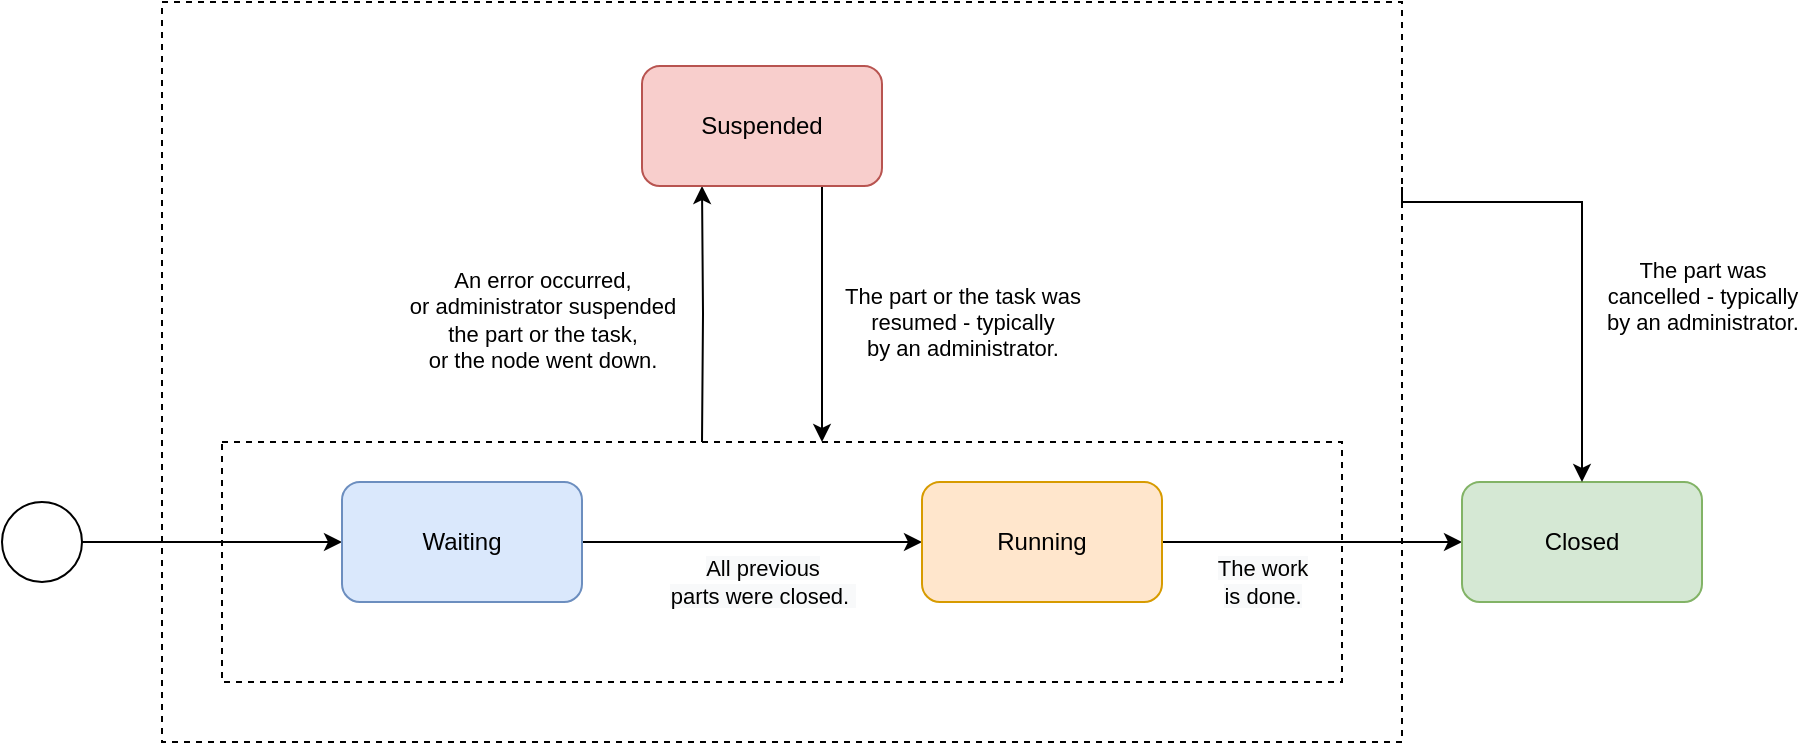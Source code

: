 <mxfile version="13.9.9" type="device"><diagram id="ls3L0BB-Vhgd3Z5H0Qfc" name="Page-1"><mxGraphModel dx="1913" dy="966" grid="1" gridSize="10" guides="1" tooltips="1" connect="1" arrows="1" fold="1" page="1" pageScale="1" pageWidth="827" pageHeight="1169" math="0" shadow="0"><root><mxCell id="0"/><mxCell id="1" parent="0"/><mxCell id="VIervndV2przQaAgcxaG-7" value="" style="rounded=0;whiteSpace=wrap;html=1;fillColor=none;dashed=1;labelPosition=right;verticalLabelPosition=top;align=left;verticalAlign=bottom;" parent="1" vertex="1"><mxGeometry y="90" width="620" height="370" as="geometry"/></mxCell><mxCell id="VIervndV2przQaAgcxaG-21" value="" style="rounded=0;whiteSpace=wrap;html=1;fillColor=none;dashed=1;labelPosition=right;verticalLabelPosition=top;align=left;verticalAlign=bottom;" parent="1" vertex="1"><mxGeometry x="30" y="310" width="560" height="120" as="geometry"/></mxCell><mxCell id="VIervndV2przQaAgcxaG-8" style="edgeStyle=orthogonalEdgeStyle;rounded=0;orthogonalLoop=1;jettySize=auto;html=1;exitX=1;exitY=0.5;exitDx=0;exitDy=0;entryX=0;entryY=0.5;entryDx=0;entryDy=0;" parent="1" source="VIervndV2przQaAgcxaG-9" target="VIervndV2przQaAgcxaG-11" edge="1"><mxGeometry relative="1" as="geometry"/></mxCell><mxCell id="VIervndV2przQaAgcxaG-9" value="" style="ellipse;whiteSpace=wrap;html=1;aspect=fixed;" parent="1" vertex="1"><mxGeometry x="-80" y="340" width="40" height="40" as="geometry"/></mxCell><mxCell id="VIervndV2przQaAgcxaG-10" value="&lt;span style=&quot;background-color: rgb(248 , 249 , 250)&quot;&gt;All previous&lt;br&gt;parts were closed.&amp;nbsp;&lt;/span&gt;" style="edgeStyle=orthogonalEdgeStyle;rounded=0;orthogonalLoop=1;jettySize=auto;html=1;exitX=1;exitY=0.5;exitDx=0;exitDy=0;entryX=0;entryY=0.5;entryDx=0;entryDy=0;" parent="1" source="VIervndV2przQaAgcxaG-11" target="VIervndV2przQaAgcxaG-14" edge="1"><mxGeometry x="0.059" y="-20" relative="1" as="geometry"><mxPoint as="offset"/></mxGeometry></mxCell><mxCell id="VIervndV2przQaAgcxaG-11" value="Waiting" style="rounded=1;whiteSpace=wrap;html=1;fillColor=#dae8fc;strokeColor=#6c8ebf;" parent="1" vertex="1"><mxGeometry x="90" y="330" width="120" height="60" as="geometry"/></mxCell><mxCell id="VIervndV2przQaAgcxaG-12" value="&lt;span style=&quot;background-color: rgb(248 , 249 , 250)&quot;&gt;The work&lt;br&gt;is done.&lt;/span&gt;" style="edgeStyle=orthogonalEdgeStyle;rounded=0;orthogonalLoop=1;jettySize=auto;html=1;exitX=1;exitY=0.5;exitDx=0;exitDy=0;" parent="1" source="VIervndV2przQaAgcxaG-14" target="VIervndV2przQaAgcxaG-15" edge="1"><mxGeometry x="-0.333" y="-20" relative="1" as="geometry"><mxPoint as="offset"/></mxGeometry></mxCell><mxCell id="VIervndV2przQaAgcxaG-13" value="An error occurred,&lt;br&gt;or administrator suspended&lt;br&gt;the part or the task,&lt;br&gt;or the node went down." style="edgeStyle=orthogonalEdgeStyle;rounded=0;orthogonalLoop=1;jettySize=auto;html=1;entryX=0.25;entryY=1;entryDx=0;entryDy=0;" parent="1" target="VIervndV2przQaAgcxaG-17" edge="1"><mxGeometry x="-0.062" y="80" relative="1" as="geometry"><mxPoint as="offset"/><mxPoint x="270" y="310" as="sourcePoint"/></mxGeometry></mxCell><mxCell id="VIervndV2przQaAgcxaG-14" value="Running" style="rounded=1;whiteSpace=wrap;html=1;fillColor=#ffe6cc;strokeColor=#d79b00;" parent="1" vertex="1"><mxGeometry x="380" y="330" width="120" height="60" as="geometry"/></mxCell><mxCell id="VIervndV2przQaAgcxaG-15" value="Closed" style="rounded=1;whiteSpace=wrap;html=1;fillColor=#d5e8d4;strokeColor=#82b366;" parent="1" vertex="1"><mxGeometry x="650" y="330" width="120" height="60" as="geometry"/></mxCell><mxCell id="VIervndV2przQaAgcxaG-16" value="The part or the task was&lt;br&gt;resumed - typically&lt;br&gt;by an administrator." style="edgeStyle=orthogonalEdgeStyle;rounded=0;orthogonalLoop=1;jettySize=auto;html=1;exitX=0.75;exitY=1;exitDx=0;exitDy=0;" parent="1" source="VIervndV2przQaAgcxaG-17" edge="1"><mxGeometry x="0.062" y="70" relative="1" as="geometry"><mxPoint as="offset"/><mxPoint x="330" y="310" as="targetPoint"/></mxGeometry></mxCell><mxCell id="VIervndV2przQaAgcxaG-17" value="Suspended" style="rounded=1;whiteSpace=wrap;html=1;fillColor=#f8cecc;strokeColor=#b85450;" parent="1" vertex="1"><mxGeometry x="240" y="122" width="120" height="60" as="geometry"/></mxCell><mxCell id="VIervndV2przQaAgcxaG-19" value="The part was&lt;br&gt;cancelled - typically&lt;br&gt;by an administrator." style="edgeStyle=orthogonalEdgeStyle;rounded=0;orthogonalLoop=1;jettySize=auto;html=1;exitX=1;exitY=0.25;exitDx=0;exitDy=0;" parent="1" source="VIervndV2przQaAgcxaG-7" edge="1"><mxGeometry x="0.217" y="60" relative="1" as="geometry"><mxPoint as="offset"/><mxPoint x="710" y="330" as="targetPoint"/><Array as="points"><mxPoint x="710" y="190"/></Array></mxGeometry></mxCell></root></mxGraphModel></diagram></mxfile>